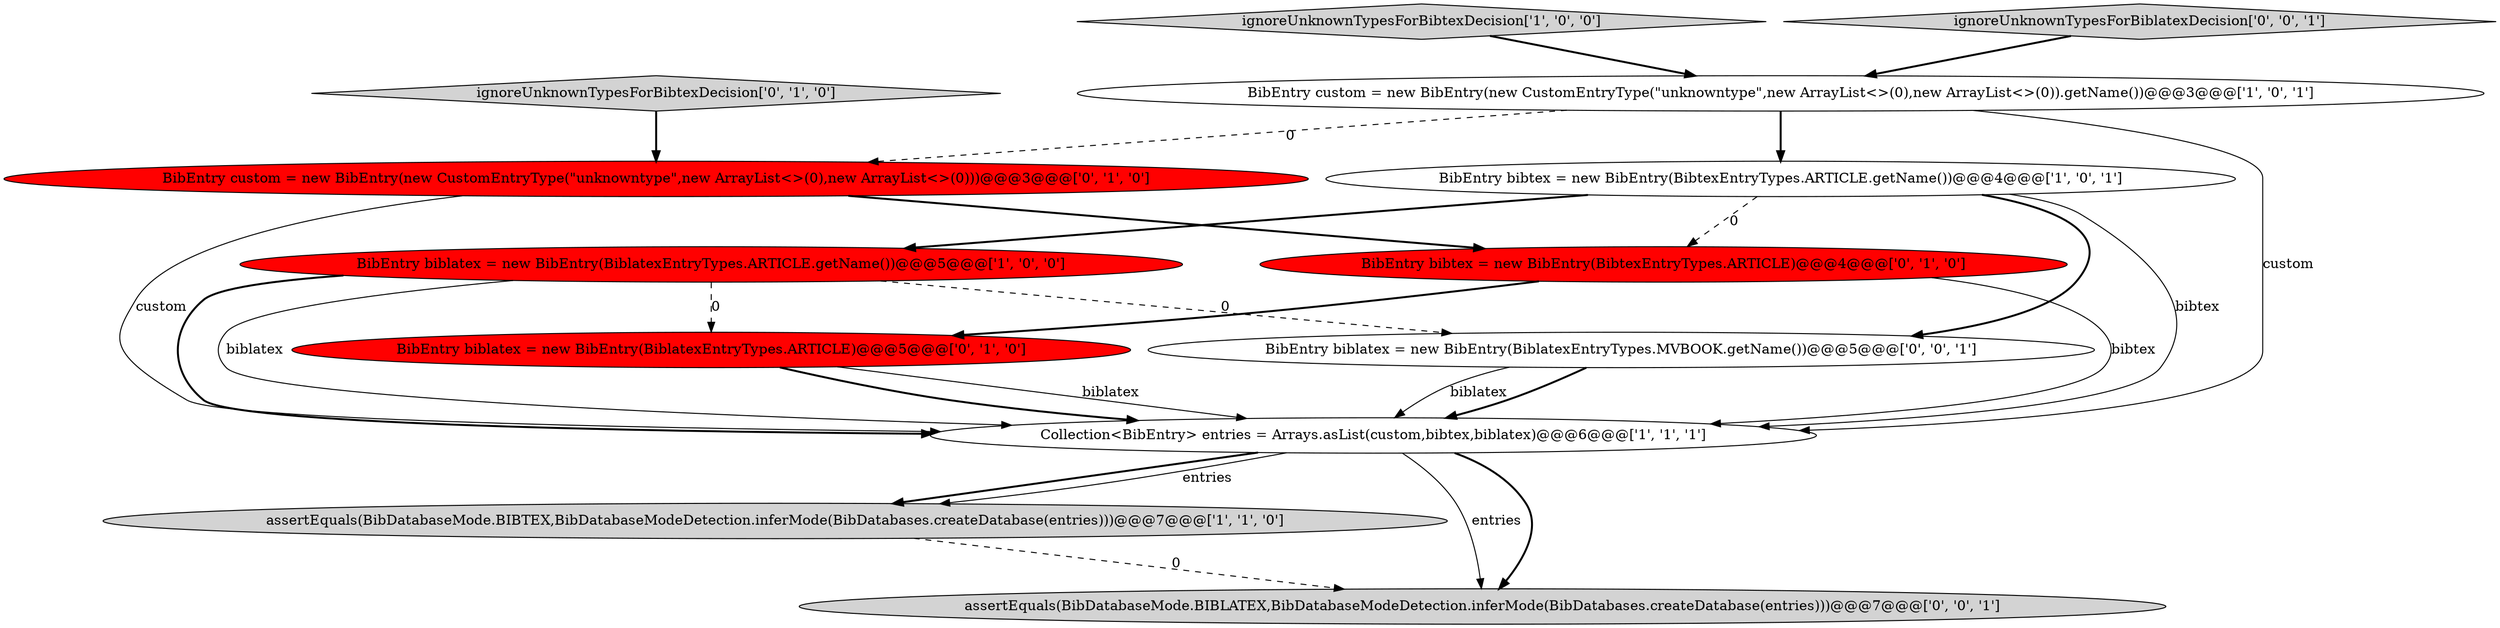 digraph {
3 [style = filled, label = "BibEntry biblatex = new BibEntry(BiblatexEntryTypes.ARTICLE.getName())@@@5@@@['1', '0', '0']", fillcolor = red, shape = ellipse image = "AAA1AAABBB1BBB"];
4 [style = filled, label = "Collection<BibEntry> entries = Arrays.asList(custom,bibtex,biblatex)@@@6@@@['1', '1', '1']", fillcolor = white, shape = ellipse image = "AAA0AAABBB1BBB"];
5 [style = filled, label = "BibEntry custom = new BibEntry(new CustomEntryType(\"unknowntype\",new ArrayList<>(0),new ArrayList<>(0)).getName())@@@3@@@['1', '0', '1']", fillcolor = white, shape = ellipse image = "AAA0AAABBB1BBB"];
9 [style = filled, label = "ignoreUnknownTypesForBibtexDecision['0', '1', '0']", fillcolor = lightgray, shape = diamond image = "AAA0AAABBB2BBB"];
8 [style = filled, label = "BibEntry bibtex = new BibEntry(BibtexEntryTypes.ARTICLE)@@@4@@@['0', '1', '0']", fillcolor = red, shape = ellipse image = "AAA1AAABBB2BBB"];
2 [style = filled, label = "ignoreUnknownTypesForBibtexDecision['1', '0', '0']", fillcolor = lightgray, shape = diamond image = "AAA0AAABBB1BBB"];
1 [style = filled, label = "BibEntry bibtex = new BibEntry(BibtexEntryTypes.ARTICLE.getName())@@@4@@@['1', '0', '1']", fillcolor = white, shape = ellipse image = "AAA0AAABBB1BBB"];
10 [style = filled, label = "BibEntry biblatex = new BibEntry(BiblatexEntryTypes.MVBOOK.getName())@@@5@@@['0', '0', '1']", fillcolor = white, shape = ellipse image = "AAA0AAABBB3BBB"];
6 [style = filled, label = "BibEntry biblatex = new BibEntry(BiblatexEntryTypes.ARTICLE)@@@5@@@['0', '1', '0']", fillcolor = red, shape = ellipse image = "AAA1AAABBB2BBB"];
12 [style = filled, label = "ignoreUnknownTypesForBiblatexDecision['0', '0', '1']", fillcolor = lightgray, shape = diamond image = "AAA0AAABBB3BBB"];
0 [style = filled, label = "assertEquals(BibDatabaseMode.BIBTEX,BibDatabaseModeDetection.inferMode(BibDatabases.createDatabase(entries)))@@@7@@@['1', '1', '0']", fillcolor = lightgray, shape = ellipse image = "AAA0AAABBB1BBB"];
7 [style = filled, label = "BibEntry custom = new BibEntry(new CustomEntryType(\"unknowntype\",new ArrayList<>(0),new ArrayList<>(0)))@@@3@@@['0', '1', '0']", fillcolor = red, shape = ellipse image = "AAA1AAABBB2BBB"];
11 [style = filled, label = "assertEquals(BibDatabaseMode.BIBLATEX,BibDatabaseModeDetection.inferMode(BibDatabases.createDatabase(entries)))@@@7@@@['0', '0', '1']", fillcolor = lightgray, shape = ellipse image = "AAA0AAABBB3BBB"];
5->4 [style = solid, label="custom"];
7->4 [style = solid, label="custom"];
3->6 [style = dashed, label="0"];
12->5 [style = bold, label=""];
8->4 [style = solid, label="bibtex"];
1->3 [style = bold, label=""];
8->6 [style = bold, label=""];
0->11 [style = dashed, label="0"];
9->7 [style = bold, label=""];
7->8 [style = bold, label=""];
3->4 [style = bold, label=""];
3->4 [style = solid, label="biblatex"];
4->0 [style = bold, label=""];
4->11 [style = solid, label="entries"];
4->0 [style = solid, label="entries"];
5->1 [style = bold, label=""];
6->4 [style = bold, label=""];
10->4 [style = solid, label="biblatex"];
10->4 [style = bold, label=""];
1->8 [style = dashed, label="0"];
3->10 [style = dashed, label="0"];
5->7 [style = dashed, label="0"];
4->11 [style = bold, label=""];
6->4 [style = solid, label="biblatex"];
1->10 [style = bold, label=""];
1->4 [style = solid, label="bibtex"];
2->5 [style = bold, label=""];
}
